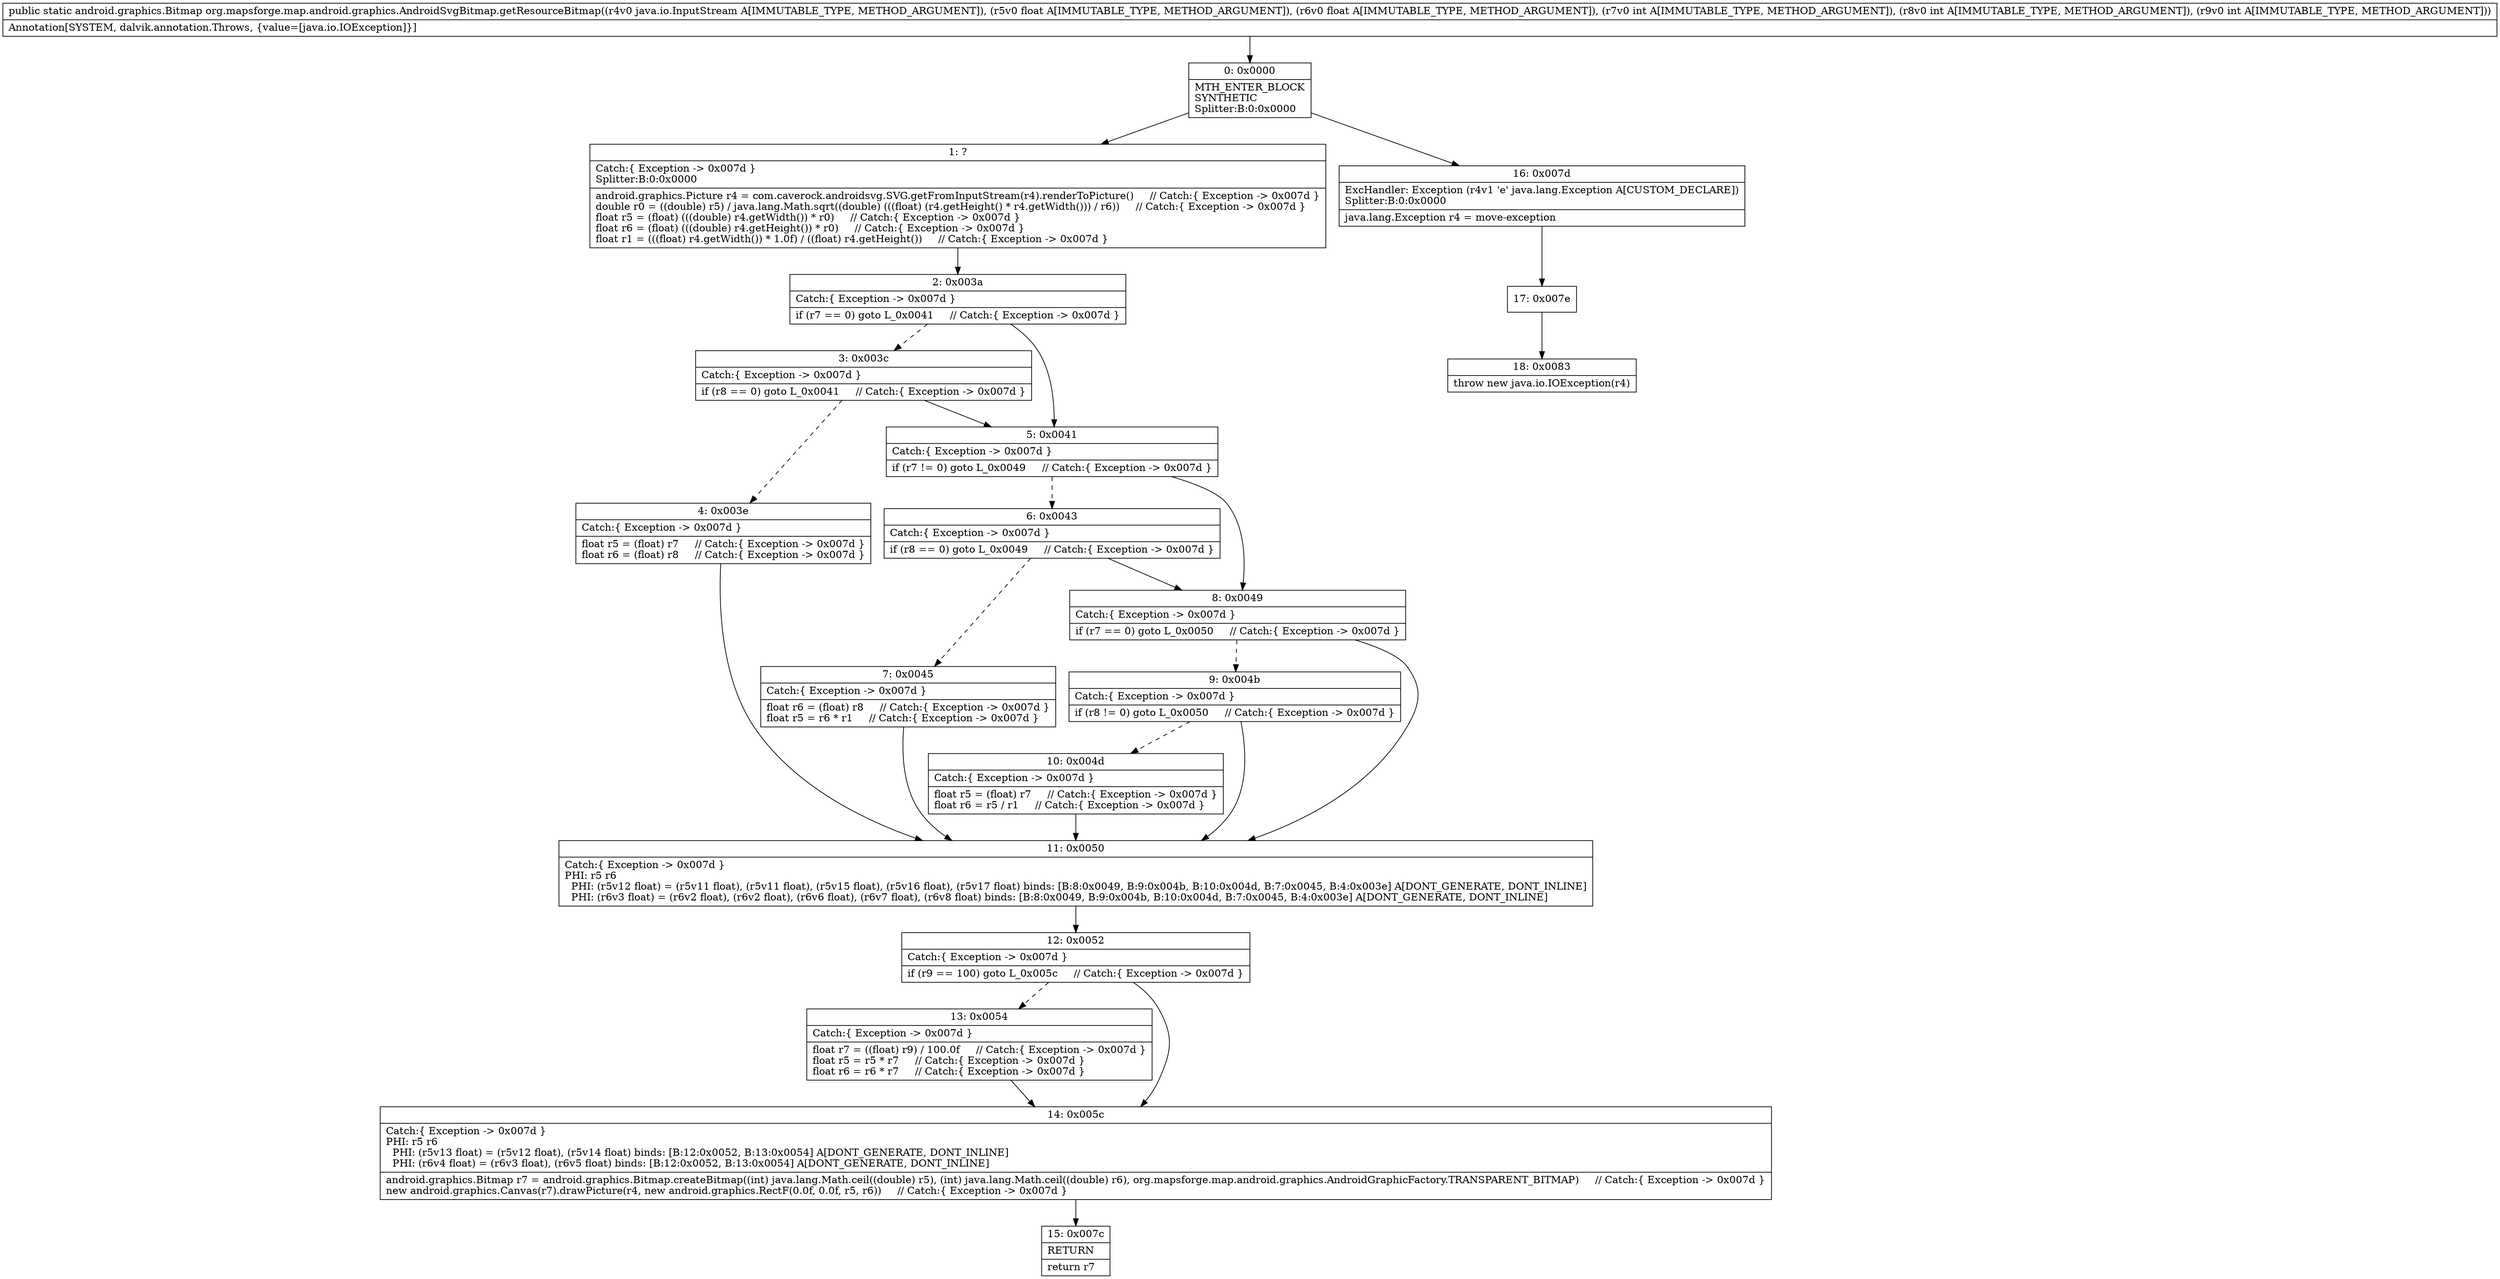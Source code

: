 digraph "CFG fororg.mapsforge.map.android.graphics.AndroidSvgBitmap.getResourceBitmap(Ljava\/io\/InputStream;FFIII)Landroid\/graphics\/Bitmap;" {
Node_0 [shape=record,label="{0\:\ 0x0000|MTH_ENTER_BLOCK\lSYNTHETIC\lSplitter:B:0:0x0000\l}"];
Node_1 [shape=record,label="{1\:\ ?|Catch:\{ Exception \-\> 0x007d \}\lSplitter:B:0:0x0000\l|android.graphics.Picture r4 = com.caverock.androidsvg.SVG.getFromInputStream(r4).renderToPicture()     \/\/ Catch:\{ Exception \-\> 0x007d \}\ldouble r0 = ((double) r5) \/ java.lang.Math.sqrt((double) (((float) (r4.getHeight() * r4.getWidth())) \/ r6))     \/\/ Catch:\{ Exception \-\> 0x007d \}\lfloat r5 = (float) (((double) r4.getWidth()) * r0)     \/\/ Catch:\{ Exception \-\> 0x007d \}\lfloat r6 = (float) (((double) r4.getHeight()) * r0)     \/\/ Catch:\{ Exception \-\> 0x007d \}\lfloat r1 = (((float) r4.getWidth()) * 1.0f) \/ ((float) r4.getHeight())     \/\/ Catch:\{ Exception \-\> 0x007d \}\l}"];
Node_2 [shape=record,label="{2\:\ 0x003a|Catch:\{ Exception \-\> 0x007d \}\l|if (r7 == 0) goto L_0x0041     \/\/ Catch:\{ Exception \-\> 0x007d \}\l}"];
Node_3 [shape=record,label="{3\:\ 0x003c|Catch:\{ Exception \-\> 0x007d \}\l|if (r8 == 0) goto L_0x0041     \/\/ Catch:\{ Exception \-\> 0x007d \}\l}"];
Node_4 [shape=record,label="{4\:\ 0x003e|Catch:\{ Exception \-\> 0x007d \}\l|float r5 = (float) r7     \/\/ Catch:\{ Exception \-\> 0x007d \}\lfloat r6 = (float) r8     \/\/ Catch:\{ Exception \-\> 0x007d \}\l}"];
Node_5 [shape=record,label="{5\:\ 0x0041|Catch:\{ Exception \-\> 0x007d \}\l|if (r7 != 0) goto L_0x0049     \/\/ Catch:\{ Exception \-\> 0x007d \}\l}"];
Node_6 [shape=record,label="{6\:\ 0x0043|Catch:\{ Exception \-\> 0x007d \}\l|if (r8 == 0) goto L_0x0049     \/\/ Catch:\{ Exception \-\> 0x007d \}\l}"];
Node_7 [shape=record,label="{7\:\ 0x0045|Catch:\{ Exception \-\> 0x007d \}\l|float r6 = (float) r8     \/\/ Catch:\{ Exception \-\> 0x007d \}\lfloat r5 = r6 * r1     \/\/ Catch:\{ Exception \-\> 0x007d \}\l}"];
Node_8 [shape=record,label="{8\:\ 0x0049|Catch:\{ Exception \-\> 0x007d \}\l|if (r7 == 0) goto L_0x0050     \/\/ Catch:\{ Exception \-\> 0x007d \}\l}"];
Node_9 [shape=record,label="{9\:\ 0x004b|Catch:\{ Exception \-\> 0x007d \}\l|if (r8 != 0) goto L_0x0050     \/\/ Catch:\{ Exception \-\> 0x007d \}\l}"];
Node_10 [shape=record,label="{10\:\ 0x004d|Catch:\{ Exception \-\> 0x007d \}\l|float r5 = (float) r7     \/\/ Catch:\{ Exception \-\> 0x007d \}\lfloat r6 = r5 \/ r1     \/\/ Catch:\{ Exception \-\> 0x007d \}\l}"];
Node_11 [shape=record,label="{11\:\ 0x0050|Catch:\{ Exception \-\> 0x007d \}\lPHI: r5 r6 \l  PHI: (r5v12 float) = (r5v11 float), (r5v11 float), (r5v15 float), (r5v16 float), (r5v17 float) binds: [B:8:0x0049, B:9:0x004b, B:10:0x004d, B:7:0x0045, B:4:0x003e] A[DONT_GENERATE, DONT_INLINE]\l  PHI: (r6v3 float) = (r6v2 float), (r6v2 float), (r6v6 float), (r6v7 float), (r6v8 float) binds: [B:8:0x0049, B:9:0x004b, B:10:0x004d, B:7:0x0045, B:4:0x003e] A[DONT_GENERATE, DONT_INLINE]\l}"];
Node_12 [shape=record,label="{12\:\ 0x0052|Catch:\{ Exception \-\> 0x007d \}\l|if (r9 == 100) goto L_0x005c     \/\/ Catch:\{ Exception \-\> 0x007d \}\l}"];
Node_13 [shape=record,label="{13\:\ 0x0054|Catch:\{ Exception \-\> 0x007d \}\l|float r7 = ((float) r9) \/ 100.0f     \/\/ Catch:\{ Exception \-\> 0x007d \}\lfloat r5 = r5 * r7     \/\/ Catch:\{ Exception \-\> 0x007d \}\lfloat r6 = r6 * r7     \/\/ Catch:\{ Exception \-\> 0x007d \}\l}"];
Node_14 [shape=record,label="{14\:\ 0x005c|Catch:\{ Exception \-\> 0x007d \}\lPHI: r5 r6 \l  PHI: (r5v13 float) = (r5v12 float), (r5v14 float) binds: [B:12:0x0052, B:13:0x0054] A[DONT_GENERATE, DONT_INLINE]\l  PHI: (r6v4 float) = (r6v3 float), (r6v5 float) binds: [B:12:0x0052, B:13:0x0054] A[DONT_GENERATE, DONT_INLINE]\l|android.graphics.Bitmap r7 = android.graphics.Bitmap.createBitmap((int) java.lang.Math.ceil((double) r5), (int) java.lang.Math.ceil((double) r6), org.mapsforge.map.android.graphics.AndroidGraphicFactory.TRANSPARENT_BITMAP)     \/\/ Catch:\{ Exception \-\> 0x007d \}\lnew android.graphics.Canvas(r7).drawPicture(r4, new android.graphics.RectF(0.0f, 0.0f, r5, r6))     \/\/ Catch:\{ Exception \-\> 0x007d \}\l}"];
Node_15 [shape=record,label="{15\:\ 0x007c|RETURN\l|return r7\l}"];
Node_16 [shape=record,label="{16\:\ 0x007d|ExcHandler: Exception (r4v1 'e' java.lang.Exception A[CUSTOM_DECLARE])\lSplitter:B:0:0x0000\l|java.lang.Exception r4 = move\-exception\l}"];
Node_17 [shape=record,label="{17\:\ 0x007e}"];
Node_18 [shape=record,label="{18\:\ 0x0083|throw new java.io.IOException(r4)\l}"];
MethodNode[shape=record,label="{public static android.graphics.Bitmap org.mapsforge.map.android.graphics.AndroidSvgBitmap.getResourceBitmap((r4v0 java.io.InputStream A[IMMUTABLE_TYPE, METHOD_ARGUMENT]), (r5v0 float A[IMMUTABLE_TYPE, METHOD_ARGUMENT]), (r6v0 float A[IMMUTABLE_TYPE, METHOD_ARGUMENT]), (r7v0 int A[IMMUTABLE_TYPE, METHOD_ARGUMENT]), (r8v0 int A[IMMUTABLE_TYPE, METHOD_ARGUMENT]), (r9v0 int A[IMMUTABLE_TYPE, METHOD_ARGUMENT]))  | Annotation[SYSTEM, dalvik.annotation.Throws, \{value=[java.io.IOException]\}]\l}"];
MethodNode -> Node_0;
Node_0 -> Node_1;
Node_0 -> Node_16;
Node_1 -> Node_2;
Node_2 -> Node_3[style=dashed];
Node_2 -> Node_5;
Node_3 -> Node_4[style=dashed];
Node_3 -> Node_5;
Node_4 -> Node_11;
Node_5 -> Node_6[style=dashed];
Node_5 -> Node_8;
Node_6 -> Node_7[style=dashed];
Node_6 -> Node_8;
Node_7 -> Node_11;
Node_8 -> Node_9[style=dashed];
Node_8 -> Node_11;
Node_9 -> Node_10[style=dashed];
Node_9 -> Node_11;
Node_10 -> Node_11;
Node_11 -> Node_12;
Node_12 -> Node_13[style=dashed];
Node_12 -> Node_14;
Node_13 -> Node_14;
Node_14 -> Node_15;
Node_16 -> Node_17;
Node_17 -> Node_18;
}

